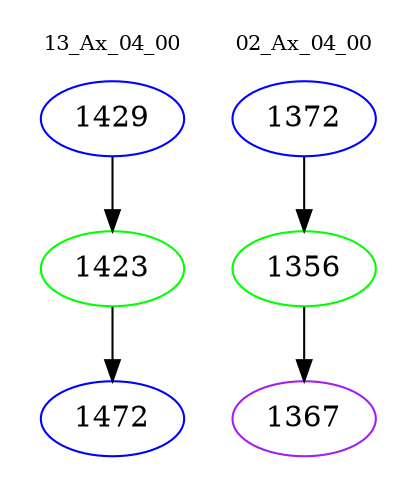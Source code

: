digraph{
subgraph cluster_0 {
color = white
label = "13_Ax_04_00";
fontsize=10;
T0_1429 [label="1429", color="blue"]
T0_1429 -> T0_1423 [color="black"]
T0_1423 [label="1423", color="green"]
T0_1423 -> T0_1472 [color="black"]
T0_1472 [label="1472", color="blue"]
}
subgraph cluster_1 {
color = white
label = "02_Ax_04_00";
fontsize=10;
T1_1372 [label="1372", color="blue"]
T1_1372 -> T1_1356 [color="black"]
T1_1356 [label="1356", color="green"]
T1_1356 -> T1_1367 [color="black"]
T1_1367 [label="1367", color="purple"]
}
}
